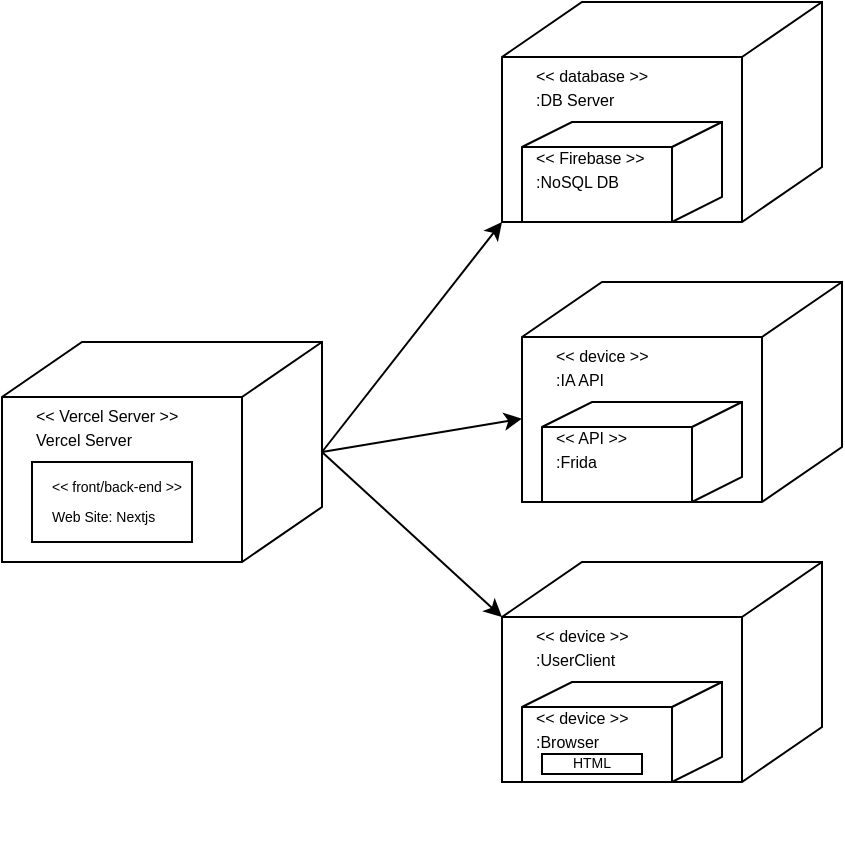 <mxfile version="26.2.14">
  <diagram name="Page-1" id="0SS3zf6m1jzSWQKbpXdB">
    <mxGraphModel dx="868" dy="507" grid="1" gridSize="10" guides="1" tooltips="1" connect="1" arrows="1" fold="1" page="1" pageScale="1" pageWidth="850" pageHeight="1100" math="0" shadow="0">
      <root>
        <mxCell id="0" />
        <mxCell id="1" parent="0" />
        <mxCell id="_6aESEJj8ueH60gg6m87-15" value="" style="group" vertex="1" connectable="0" parent="1">
          <mxGeometry x="320" y="330" width="160" height="140" as="geometry" />
        </mxCell>
        <mxCell id="_6aESEJj8ueH60gg6m87-13" value="&lt;div style=&quot;line-height: 100%;&quot;&gt;&lt;font style=&quot;font-size: 8px; line-height: 100%;&quot;&gt;&amp;lt;&amp;lt; device &amp;gt;&amp;gt;&lt;/font&gt;&lt;div&gt;&lt;font style=&quot;font-size: 8px; line-height: 100%;&quot;&gt;:UserClient&lt;/font&gt;&lt;/div&gt;&lt;/div&gt;" style="html=1;outlineConnect=0;whiteSpace=wrap;fillColor=#FFFFFF;shape=mxgraph.archimate3.node;align=left;verticalAlign=top;spacingTop=23;spacing=2;spacingLeft=15;" vertex="1" parent="_6aESEJj8ueH60gg6m87-15">
          <mxGeometry width="160" height="110" as="geometry" />
        </mxCell>
        <mxCell id="_6aESEJj8ueH60gg6m87-14" value="&lt;div style=&quot;line-height: 100%;&quot;&gt;&lt;font style=&quot;font-size: 8px; line-height: 100%;&quot;&gt;&amp;lt;&amp;lt; device &amp;gt;&amp;gt;&lt;/font&gt;&lt;div&gt;&lt;font style=&quot;font-size: 8px; line-height: 100%;&quot;&gt;:Browser&lt;/font&gt;&lt;/div&gt;&lt;/div&gt;" style="html=1;outlineConnect=0;whiteSpace=wrap;fillColor=#FFFFFF;shape=mxgraph.archimate3.node;align=left;verticalAlign=top;spacingTop=4;spacing=2;spacingLeft=5;" vertex="1" parent="_6aESEJj8ueH60gg6m87-15">
          <mxGeometry x="10" y="60" width="100" height="50" as="geometry" />
        </mxCell>
        <mxCell id="_6aESEJj8ueH60gg6m87-37" value="&lt;font style=&quot;font-size: 7px;&quot;&gt;HTML&lt;/font&gt;" style="html=1;dashed=0;whiteSpace=wrap;align=center;verticalAlign=middle;spacingBottom=5;" vertex="1" parent="_6aESEJj8ueH60gg6m87-15">
          <mxGeometry x="20" y="96" width="50" height="10" as="geometry" />
        </mxCell>
        <mxCell id="_6aESEJj8ueH60gg6m87-16" value="" style="group" vertex="1" connectable="0" parent="1">
          <mxGeometry x="320" y="50" width="160" height="110" as="geometry" />
        </mxCell>
        <mxCell id="_6aESEJj8ueH60gg6m87-17" value="&lt;div style=&quot;line-height: 100%;&quot;&gt;&lt;font style=&quot;font-size: 8px; line-height: 100%;&quot;&gt;&amp;lt;&amp;lt; database &amp;gt;&amp;gt;&lt;/font&gt;&lt;div&gt;&lt;font style=&quot;font-size: 8px; line-height: 100%;&quot;&gt;:DB Server&lt;/font&gt;&lt;/div&gt;&lt;/div&gt;" style="html=1;outlineConnect=0;whiteSpace=wrap;fillColor=#FFFFFF;shape=mxgraph.archimate3.node;align=left;verticalAlign=top;spacingTop=23;spacing=2;spacingLeft=15;" vertex="1" parent="_6aESEJj8ueH60gg6m87-16">
          <mxGeometry width="160" height="110" as="geometry" />
        </mxCell>
        <mxCell id="_6aESEJj8ueH60gg6m87-18" value="&lt;div style=&quot;line-height: 100%;&quot;&gt;&lt;font style=&quot;font-size: 8px; line-height: 100%;&quot;&gt;&amp;lt;&amp;lt; Firebase &amp;gt;&amp;gt;&lt;/font&gt;&lt;div&gt;&lt;font style=&quot;font-size: 8px; line-height: 100%;&quot;&gt;:NoSQL DB&lt;/font&gt;&lt;/div&gt;&lt;/div&gt;" style="html=1;outlineConnect=0;whiteSpace=wrap;fillColor=#FFFFFF;shape=mxgraph.archimate3.node;align=left;verticalAlign=top;spacingTop=4;spacing=2;spacingLeft=5;" vertex="1" parent="_6aESEJj8ueH60gg6m87-16">
          <mxGeometry x="10" y="60" width="100" height="50" as="geometry" />
        </mxCell>
        <mxCell id="_6aESEJj8ueH60gg6m87-19" value="" style="group" vertex="1" connectable="0" parent="1">
          <mxGeometry x="330" y="190" width="160" height="110" as="geometry" />
        </mxCell>
        <mxCell id="_6aESEJj8ueH60gg6m87-20" value="&lt;div style=&quot;line-height: 100%;&quot;&gt;&lt;font style=&quot;font-size: 8px; line-height: 100%;&quot;&gt;&amp;lt;&amp;lt; device &amp;gt;&amp;gt;&lt;/font&gt;&lt;div&gt;&lt;font style=&quot;font-size: 8px; line-height: 100%;&quot;&gt;:IA API&lt;/font&gt;&lt;/div&gt;&lt;/div&gt;" style="html=1;outlineConnect=0;whiteSpace=wrap;fillColor=#FFFFFF;shape=mxgraph.archimate3.node;align=left;verticalAlign=top;spacingTop=23;spacing=2;spacingLeft=15;" vertex="1" parent="_6aESEJj8ueH60gg6m87-19">
          <mxGeometry width="160" height="110" as="geometry" />
        </mxCell>
        <mxCell id="_6aESEJj8ueH60gg6m87-36" value="&lt;div style=&quot;line-height: 100%;&quot;&gt;&lt;font style=&quot;font-size: 8px; line-height: 100%;&quot;&gt;&amp;lt;&amp;lt; API &amp;gt;&amp;gt;&lt;/font&gt;&lt;div&gt;&lt;font style=&quot;font-size: 8px; line-height: 100%;&quot;&gt;:Frida&lt;/font&gt;&lt;/div&gt;&lt;/div&gt;" style="html=1;outlineConnect=0;whiteSpace=wrap;fillColor=#FFFFFF;shape=mxgraph.archimate3.node;align=left;verticalAlign=top;spacingTop=4;spacing=2;spacingLeft=5;" vertex="1" parent="_6aESEJj8ueH60gg6m87-19">
          <mxGeometry x="10" y="60" width="100" height="50" as="geometry" />
        </mxCell>
        <mxCell id="_6aESEJj8ueH60gg6m87-28" value="" style="group" vertex="1" connectable="0" parent="1">
          <mxGeometry x="70" y="220" width="160" height="110" as="geometry" />
        </mxCell>
        <mxCell id="_6aESEJj8ueH60gg6m87-29" value="&lt;div style=&quot;line-height: 100%;&quot;&gt;&lt;font style=&quot;font-size: 8px; line-height: 100%;&quot;&gt;&amp;lt;&amp;lt; Vercel Server &amp;gt;&amp;gt;&lt;br&gt;Vercel Server&lt;/font&gt;&lt;/div&gt;" style="html=1;outlineConnect=0;whiteSpace=wrap;fillColor=#FFFFFF;shape=mxgraph.archimate3.node;align=left;verticalAlign=top;spacingTop=23;spacing=2;spacingLeft=15;" vertex="1" parent="_6aESEJj8ueH60gg6m87-28">
          <mxGeometry width="160" height="110" as="geometry" />
        </mxCell>
        <mxCell id="_6aESEJj8ueH60gg6m87-30" value="&lt;font style=&quot;font-size: 7px;&quot;&gt;&amp;lt;&amp;lt; front/back-end &amp;gt;&amp;gt;&lt;/font&gt;&lt;div&gt;&lt;span style=&quot;font-size: 7px;&quot;&gt;Web Site: Nextjs&lt;/span&gt;&lt;/div&gt;" style="html=1;dashed=0;whiteSpace=wrap;spacingLeft=8;align=left;spacingTop=-4;" vertex="1" parent="_6aESEJj8ueH60gg6m87-28">
          <mxGeometry x="15" y="60" width="80" height="40" as="geometry" />
        </mxCell>
        <mxCell id="_6aESEJj8ueH60gg6m87-32" style="edgeStyle=none;rounded=0;orthogonalLoop=1;jettySize=auto;html=1;exitX=1;exitY=0.5;exitDx=0;exitDy=0;exitPerimeter=0;entryX=0;entryY=1;entryDx=0;entryDy=0;entryPerimeter=0;" edge="1" parent="1" source="_6aESEJj8ueH60gg6m87-29" target="_6aESEJj8ueH60gg6m87-17">
          <mxGeometry relative="1" as="geometry" />
        </mxCell>
        <mxCell id="_6aESEJj8ueH60gg6m87-33" style="edgeStyle=none;rounded=0;orthogonalLoop=1;jettySize=auto;html=1;exitX=1;exitY=0.5;exitDx=0;exitDy=0;exitPerimeter=0;" edge="1" parent="1" source="_6aESEJj8ueH60gg6m87-29" target="_6aESEJj8ueH60gg6m87-20">
          <mxGeometry relative="1" as="geometry" />
        </mxCell>
        <mxCell id="_6aESEJj8ueH60gg6m87-34" style="edgeStyle=none;rounded=0;orthogonalLoop=1;jettySize=auto;html=1;exitX=1;exitY=0.5;exitDx=0;exitDy=0;exitPerimeter=0;entryX=0;entryY=0.25;entryDx=0;entryDy=0;entryPerimeter=0;" edge="1" parent="1" source="_6aESEJj8ueH60gg6m87-29" target="_6aESEJj8ueH60gg6m87-13">
          <mxGeometry relative="1" as="geometry" />
        </mxCell>
      </root>
    </mxGraphModel>
  </diagram>
</mxfile>
